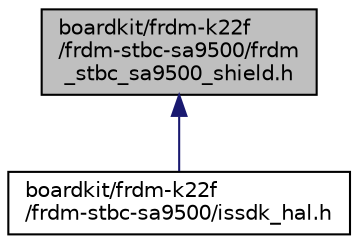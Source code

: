 digraph "boardkit/frdm-k22f/frdm-stbc-sa9500/frdm_stbc_sa9500_shield.h"
{
  edge [fontname="Helvetica",fontsize="10",labelfontname="Helvetica",labelfontsize="10"];
  node [fontname="Helvetica",fontsize="10",shape=record];
  Node1 [label="boardkit/frdm-k22f\l/frdm-stbc-sa9500/frdm\l_stbc_sa9500_shield.h",height=0.2,width=0.4,color="black", fillcolor="grey75", style="filled", fontcolor="black"];
  Node1 -> Node2 [dir="back",color="midnightblue",fontsize="10",style="solid",fontname="Helvetica"];
  Node2 [label="boardkit/frdm-k22f\l/frdm-stbc-sa9500/issdk_hal.h",height=0.2,width=0.4,color="black", fillcolor="white", style="filled",URL="$frdm-k22f_2frdm-stbc-sa9500_2issdk__hal_8h.html"];
}

